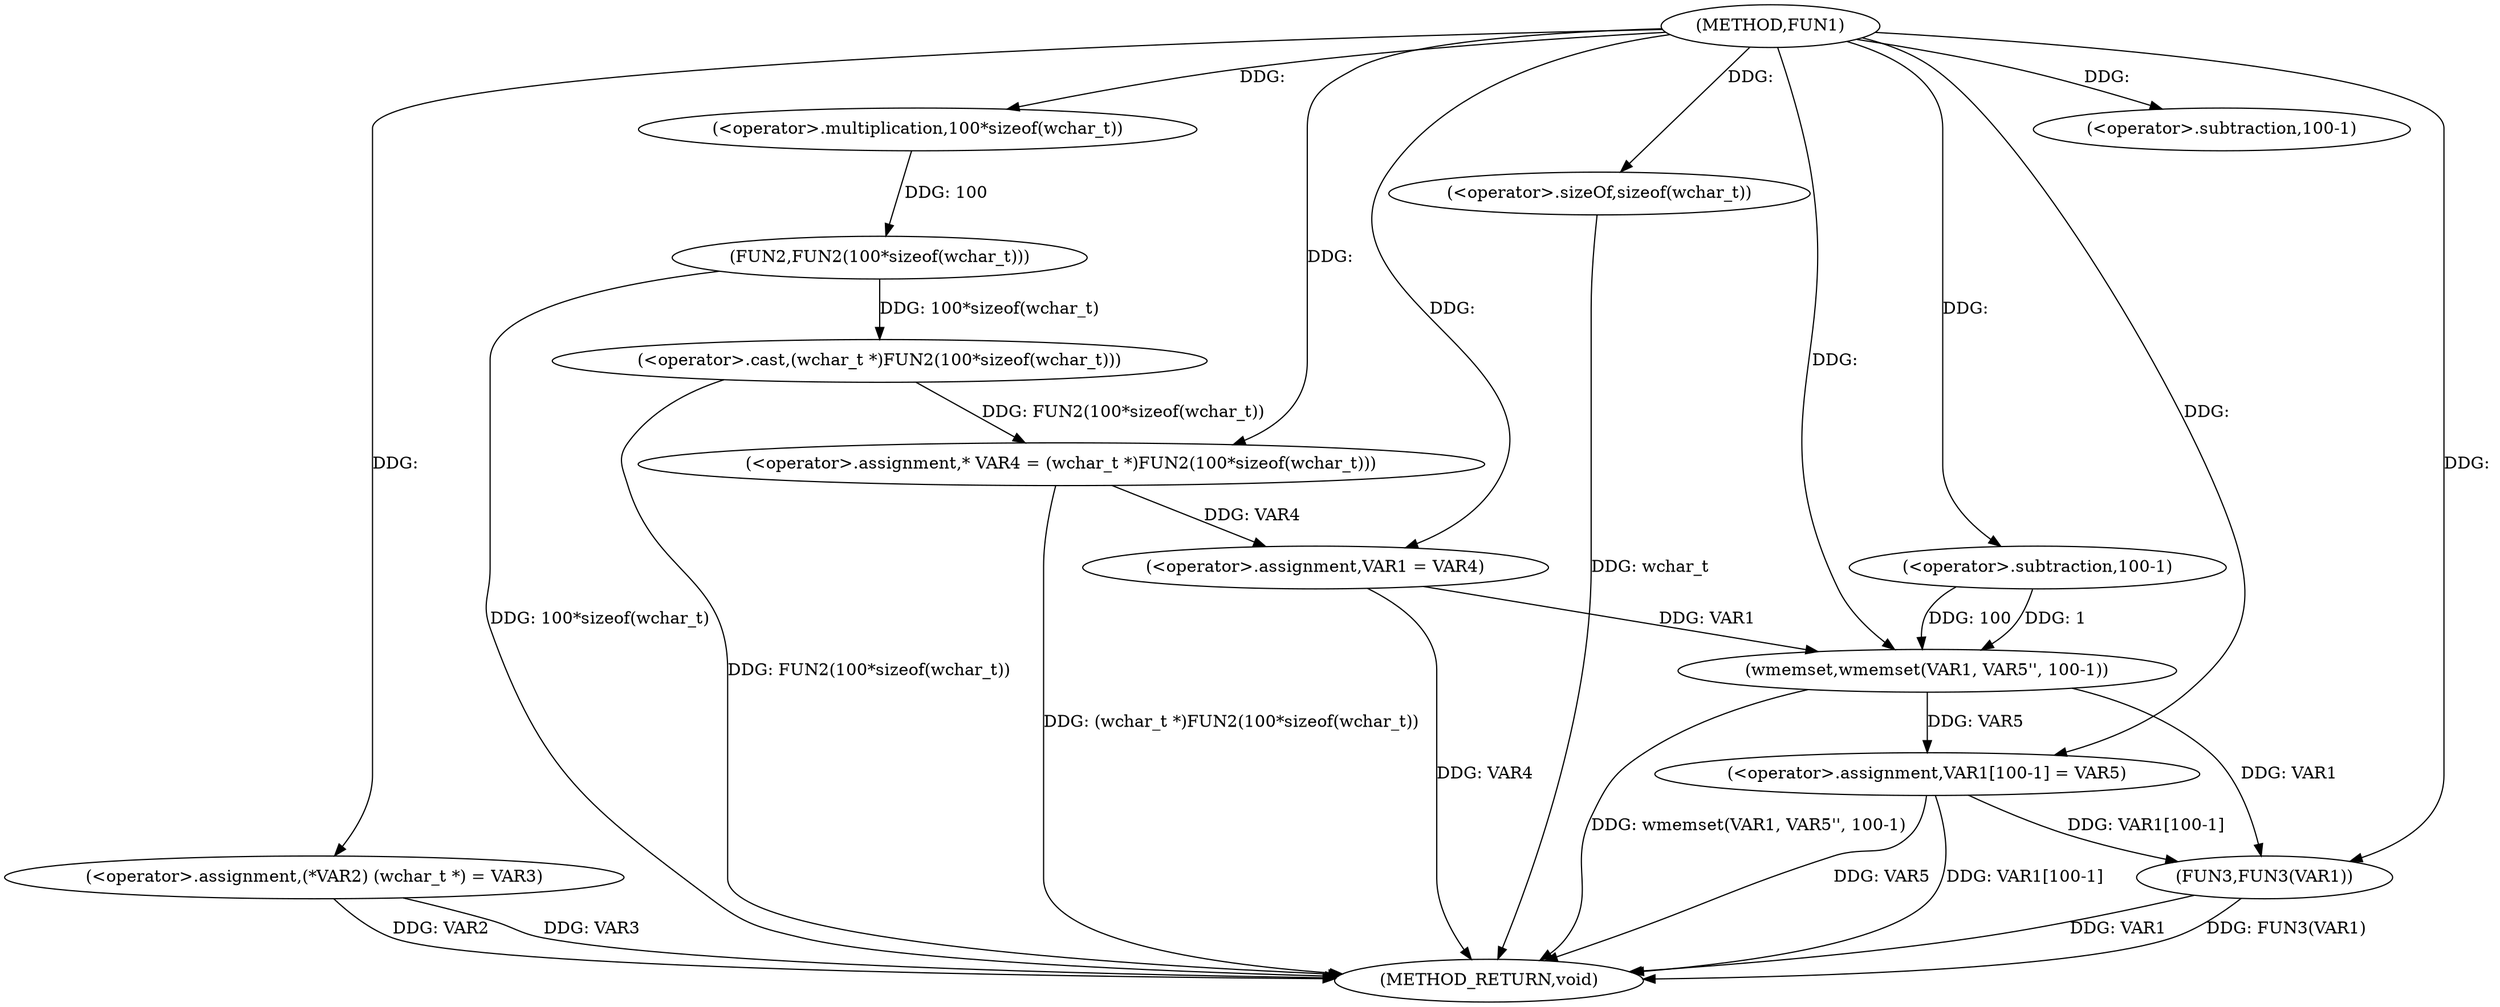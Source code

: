 digraph FUN1 {  
"1000100" [label = "(METHOD,FUN1)" ]
"1000135" [label = "(METHOD_RETURN,void)" ]
"1000104" [label = "(<operator>.assignment,(*VAR2) (wchar_t *) = VAR3)" ]
"1000108" [label = "(<operator>.assignment,* VAR4 = (wchar_t *)FUN2(100*sizeof(wchar_t)))" ]
"1000110" [label = "(<operator>.cast,(wchar_t *)FUN2(100*sizeof(wchar_t)))" ]
"1000112" [label = "(FUN2,FUN2(100*sizeof(wchar_t)))" ]
"1000113" [label = "(<operator>.multiplication,100*sizeof(wchar_t))" ]
"1000115" [label = "(<operator>.sizeOf,sizeof(wchar_t))" ]
"1000117" [label = "(<operator>.assignment,VAR1 = VAR4)" ]
"1000120" [label = "(wmemset,wmemset(VAR1, VAR5'', 100-1))" ]
"1000123" [label = "(<operator>.subtraction,100-1)" ]
"1000126" [label = "(<operator>.assignment,VAR1[100-1] = VAR5)" ]
"1000129" [label = "(<operator>.subtraction,100-1)" ]
"1000133" [label = "(FUN3,FUN3(VAR1))" ]
  "1000104" -> "1000135"  [ label = "DDG: VAR2"] 
  "1000126" -> "1000135"  [ label = "DDG: VAR5"] 
  "1000126" -> "1000135"  [ label = "DDG: VAR1[100-1]"] 
  "1000117" -> "1000135"  [ label = "DDG: VAR4"] 
  "1000115" -> "1000135"  [ label = "DDG: wchar_t"] 
  "1000104" -> "1000135"  [ label = "DDG: VAR3"] 
  "1000133" -> "1000135"  [ label = "DDG: VAR1"] 
  "1000133" -> "1000135"  [ label = "DDG: FUN3(VAR1)"] 
  "1000110" -> "1000135"  [ label = "DDG: FUN2(100*sizeof(wchar_t))"] 
  "1000112" -> "1000135"  [ label = "DDG: 100*sizeof(wchar_t)"] 
  "1000108" -> "1000135"  [ label = "DDG: (wchar_t *)FUN2(100*sizeof(wchar_t))"] 
  "1000120" -> "1000135"  [ label = "DDG: wmemset(VAR1, VAR5'', 100-1)"] 
  "1000100" -> "1000104"  [ label = "DDG: "] 
  "1000110" -> "1000108"  [ label = "DDG: FUN2(100*sizeof(wchar_t))"] 
  "1000100" -> "1000108"  [ label = "DDG: "] 
  "1000112" -> "1000110"  [ label = "DDG: 100*sizeof(wchar_t)"] 
  "1000113" -> "1000112"  [ label = "DDG: 100"] 
  "1000100" -> "1000113"  [ label = "DDG: "] 
  "1000100" -> "1000115"  [ label = "DDG: "] 
  "1000108" -> "1000117"  [ label = "DDG: VAR4"] 
  "1000100" -> "1000117"  [ label = "DDG: "] 
  "1000117" -> "1000120"  [ label = "DDG: VAR1"] 
  "1000100" -> "1000120"  [ label = "DDG: "] 
  "1000123" -> "1000120"  [ label = "DDG: 100"] 
  "1000123" -> "1000120"  [ label = "DDG: 1"] 
  "1000100" -> "1000123"  [ label = "DDG: "] 
  "1000120" -> "1000126"  [ label = "DDG: VAR5"] 
  "1000100" -> "1000126"  [ label = "DDG: "] 
  "1000100" -> "1000129"  [ label = "DDG: "] 
  "1000120" -> "1000133"  [ label = "DDG: VAR1"] 
  "1000126" -> "1000133"  [ label = "DDG: VAR1[100-1]"] 
  "1000100" -> "1000133"  [ label = "DDG: "] 
}
